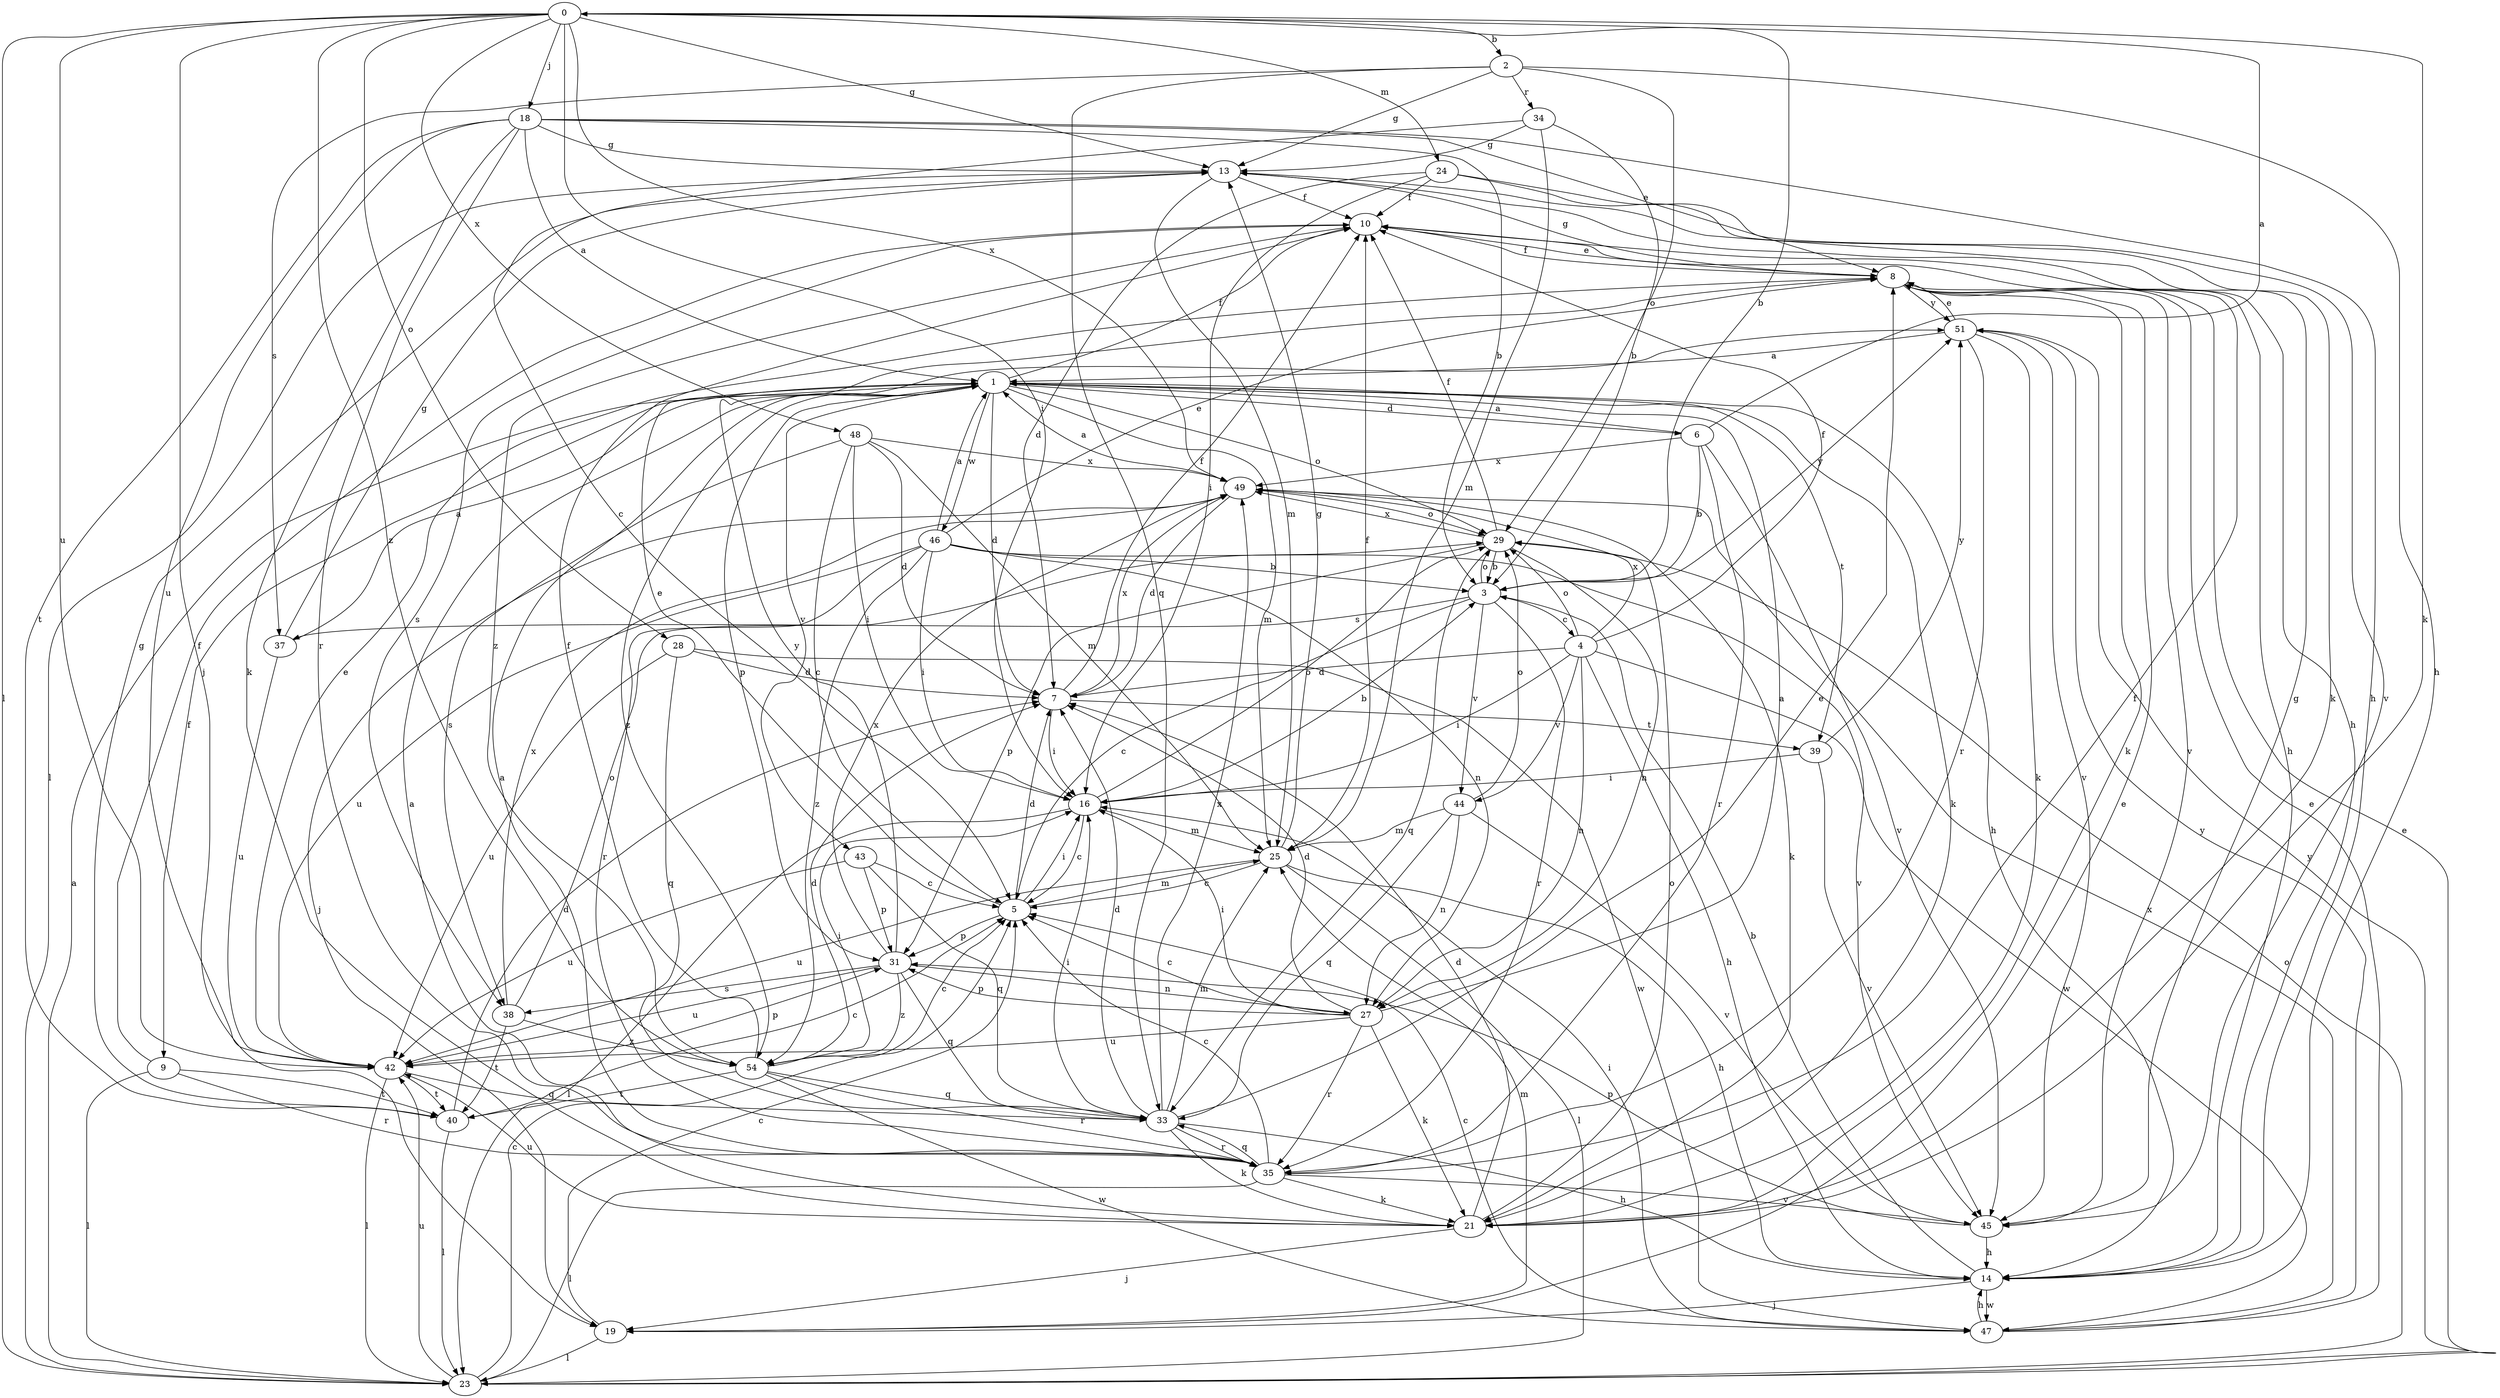 strict digraph  {
0;
1;
2;
3;
4;
5;
6;
7;
8;
9;
10;
13;
14;
16;
18;
19;
21;
23;
24;
25;
27;
28;
29;
31;
33;
34;
35;
37;
38;
39;
40;
42;
43;
44;
45;
46;
47;
48;
49;
51;
54;
0 -> 2  [label=b];
0 -> 3  [label=b];
0 -> 13  [label=g];
0 -> 16  [label=i];
0 -> 18  [label=j];
0 -> 19  [label=j];
0 -> 21  [label=k];
0 -> 23  [label=l];
0 -> 24  [label=m];
0 -> 28  [label=o];
0 -> 42  [label=u];
0 -> 48  [label=x];
0 -> 49  [label=x];
0 -> 54  [label=z];
1 -> 6  [label=d];
1 -> 7  [label=d];
1 -> 9  [label=f];
1 -> 10  [label=f];
1 -> 14  [label=h];
1 -> 21  [label=k];
1 -> 25  [label=m];
1 -> 29  [label=o];
1 -> 31  [label=p];
1 -> 39  [label=t];
1 -> 43  [label=v];
1 -> 46  [label=w];
1 -> 54  [label=z];
2 -> 13  [label=g];
2 -> 14  [label=h];
2 -> 29  [label=o];
2 -> 33  [label=q];
2 -> 34  [label=r];
2 -> 37  [label=s];
3 -> 4  [label=c];
3 -> 5  [label=c];
3 -> 29  [label=o];
3 -> 35  [label=r];
3 -> 37  [label=s];
3 -> 44  [label=v];
3 -> 51  [label=y];
4 -> 7  [label=d];
4 -> 10  [label=f];
4 -> 14  [label=h];
4 -> 16  [label=i];
4 -> 27  [label=n];
4 -> 29  [label=o];
4 -> 44  [label=v];
4 -> 47  [label=w];
4 -> 49  [label=x];
5 -> 7  [label=d];
5 -> 8  [label=e];
5 -> 16  [label=i];
5 -> 25  [label=m];
5 -> 31  [label=p];
6 -> 0  [label=a];
6 -> 1  [label=a];
6 -> 3  [label=b];
6 -> 35  [label=r];
6 -> 45  [label=v];
6 -> 49  [label=x];
7 -> 10  [label=f];
7 -> 16  [label=i];
7 -> 39  [label=t];
7 -> 49  [label=x];
8 -> 10  [label=f];
8 -> 13  [label=g];
8 -> 21  [label=k];
8 -> 45  [label=v];
8 -> 51  [label=y];
9 -> 10  [label=f];
9 -> 23  [label=l];
9 -> 35  [label=r];
9 -> 40  [label=t];
10 -> 8  [label=e];
10 -> 14  [label=h];
10 -> 38  [label=s];
10 -> 54  [label=z];
13 -> 10  [label=f];
13 -> 14  [label=h];
13 -> 23  [label=l];
13 -> 25  [label=m];
14 -> 3  [label=b];
14 -> 19  [label=j];
14 -> 47  [label=w];
16 -> 3  [label=b];
16 -> 5  [label=c];
16 -> 23  [label=l];
16 -> 25  [label=m];
16 -> 29  [label=o];
18 -> 1  [label=a];
18 -> 3  [label=b];
18 -> 8  [label=e];
18 -> 13  [label=g];
18 -> 14  [label=h];
18 -> 21  [label=k];
18 -> 35  [label=r];
18 -> 40  [label=t];
18 -> 42  [label=u];
19 -> 5  [label=c];
19 -> 8  [label=e];
19 -> 23  [label=l];
19 -> 25  [label=m];
21 -> 1  [label=a];
21 -> 7  [label=d];
21 -> 19  [label=j];
21 -> 29  [label=o];
21 -> 42  [label=u];
23 -> 1  [label=a];
23 -> 5  [label=c];
23 -> 8  [label=e];
23 -> 29  [label=o];
23 -> 42  [label=u];
23 -> 51  [label=y];
24 -> 7  [label=d];
24 -> 10  [label=f];
24 -> 16  [label=i];
24 -> 21  [label=k];
24 -> 45  [label=v];
25 -> 5  [label=c];
25 -> 10  [label=f];
25 -> 13  [label=g];
25 -> 14  [label=h];
25 -> 23  [label=l];
25 -> 42  [label=u];
27 -> 1  [label=a];
27 -> 5  [label=c];
27 -> 7  [label=d];
27 -> 16  [label=i];
27 -> 21  [label=k];
27 -> 31  [label=p];
27 -> 35  [label=r];
27 -> 42  [label=u];
28 -> 7  [label=d];
28 -> 33  [label=q];
28 -> 42  [label=u];
28 -> 47  [label=w];
29 -> 3  [label=b];
29 -> 10  [label=f];
29 -> 27  [label=n];
29 -> 31  [label=p];
29 -> 33  [label=q];
29 -> 49  [label=x];
31 -> 27  [label=n];
31 -> 33  [label=q];
31 -> 38  [label=s];
31 -> 42  [label=u];
31 -> 49  [label=x];
31 -> 51  [label=y];
31 -> 54  [label=z];
33 -> 7  [label=d];
33 -> 8  [label=e];
33 -> 14  [label=h];
33 -> 16  [label=i];
33 -> 21  [label=k];
33 -> 25  [label=m];
33 -> 35  [label=r];
33 -> 49  [label=x];
34 -> 3  [label=b];
34 -> 5  [label=c];
34 -> 13  [label=g];
34 -> 25  [label=m];
35 -> 1  [label=a];
35 -> 5  [label=c];
35 -> 10  [label=f];
35 -> 21  [label=k];
35 -> 23  [label=l];
35 -> 33  [label=q];
35 -> 45  [label=v];
37 -> 1  [label=a];
37 -> 13  [label=g];
37 -> 42  [label=u];
38 -> 29  [label=o];
38 -> 40  [label=t];
38 -> 49  [label=x];
38 -> 54  [label=z];
39 -> 16  [label=i];
39 -> 45  [label=v];
39 -> 51  [label=y];
40 -> 5  [label=c];
40 -> 7  [label=d];
40 -> 13  [label=g];
40 -> 23  [label=l];
42 -> 8  [label=e];
42 -> 23  [label=l];
42 -> 31  [label=p];
42 -> 33  [label=q];
42 -> 40  [label=t];
43 -> 5  [label=c];
43 -> 31  [label=p];
43 -> 33  [label=q];
43 -> 42  [label=u];
44 -> 25  [label=m];
44 -> 27  [label=n];
44 -> 29  [label=o];
44 -> 33  [label=q];
44 -> 45  [label=v];
45 -> 13  [label=g];
45 -> 14  [label=h];
45 -> 31  [label=p];
46 -> 1  [label=a];
46 -> 3  [label=b];
46 -> 8  [label=e];
46 -> 16  [label=i];
46 -> 27  [label=n];
46 -> 35  [label=r];
46 -> 42  [label=u];
46 -> 45  [label=v];
46 -> 54  [label=z];
47 -> 5  [label=c];
47 -> 8  [label=e];
47 -> 14  [label=h];
47 -> 16  [label=i];
47 -> 49  [label=x];
47 -> 51  [label=y];
48 -> 5  [label=c];
48 -> 7  [label=d];
48 -> 16  [label=i];
48 -> 25  [label=m];
48 -> 38  [label=s];
48 -> 49  [label=x];
49 -> 1  [label=a];
49 -> 7  [label=d];
49 -> 19  [label=j];
49 -> 21  [label=k];
49 -> 29  [label=o];
51 -> 1  [label=a];
51 -> 8  [label=e];
51 -> 21  [label=k];
51 -> 35  [label=r];
51 -> 45  [label=v];
54 -> 5  [label=c];
54 -> 7  [label=d];
54 -> 10  [label=f];
54 -> 16  [label=i];
54 -> 33  [label=q];
54 -> 35  [label=r];
54 -> 40  [label=t];
54 -> 47  [label=w];
}
